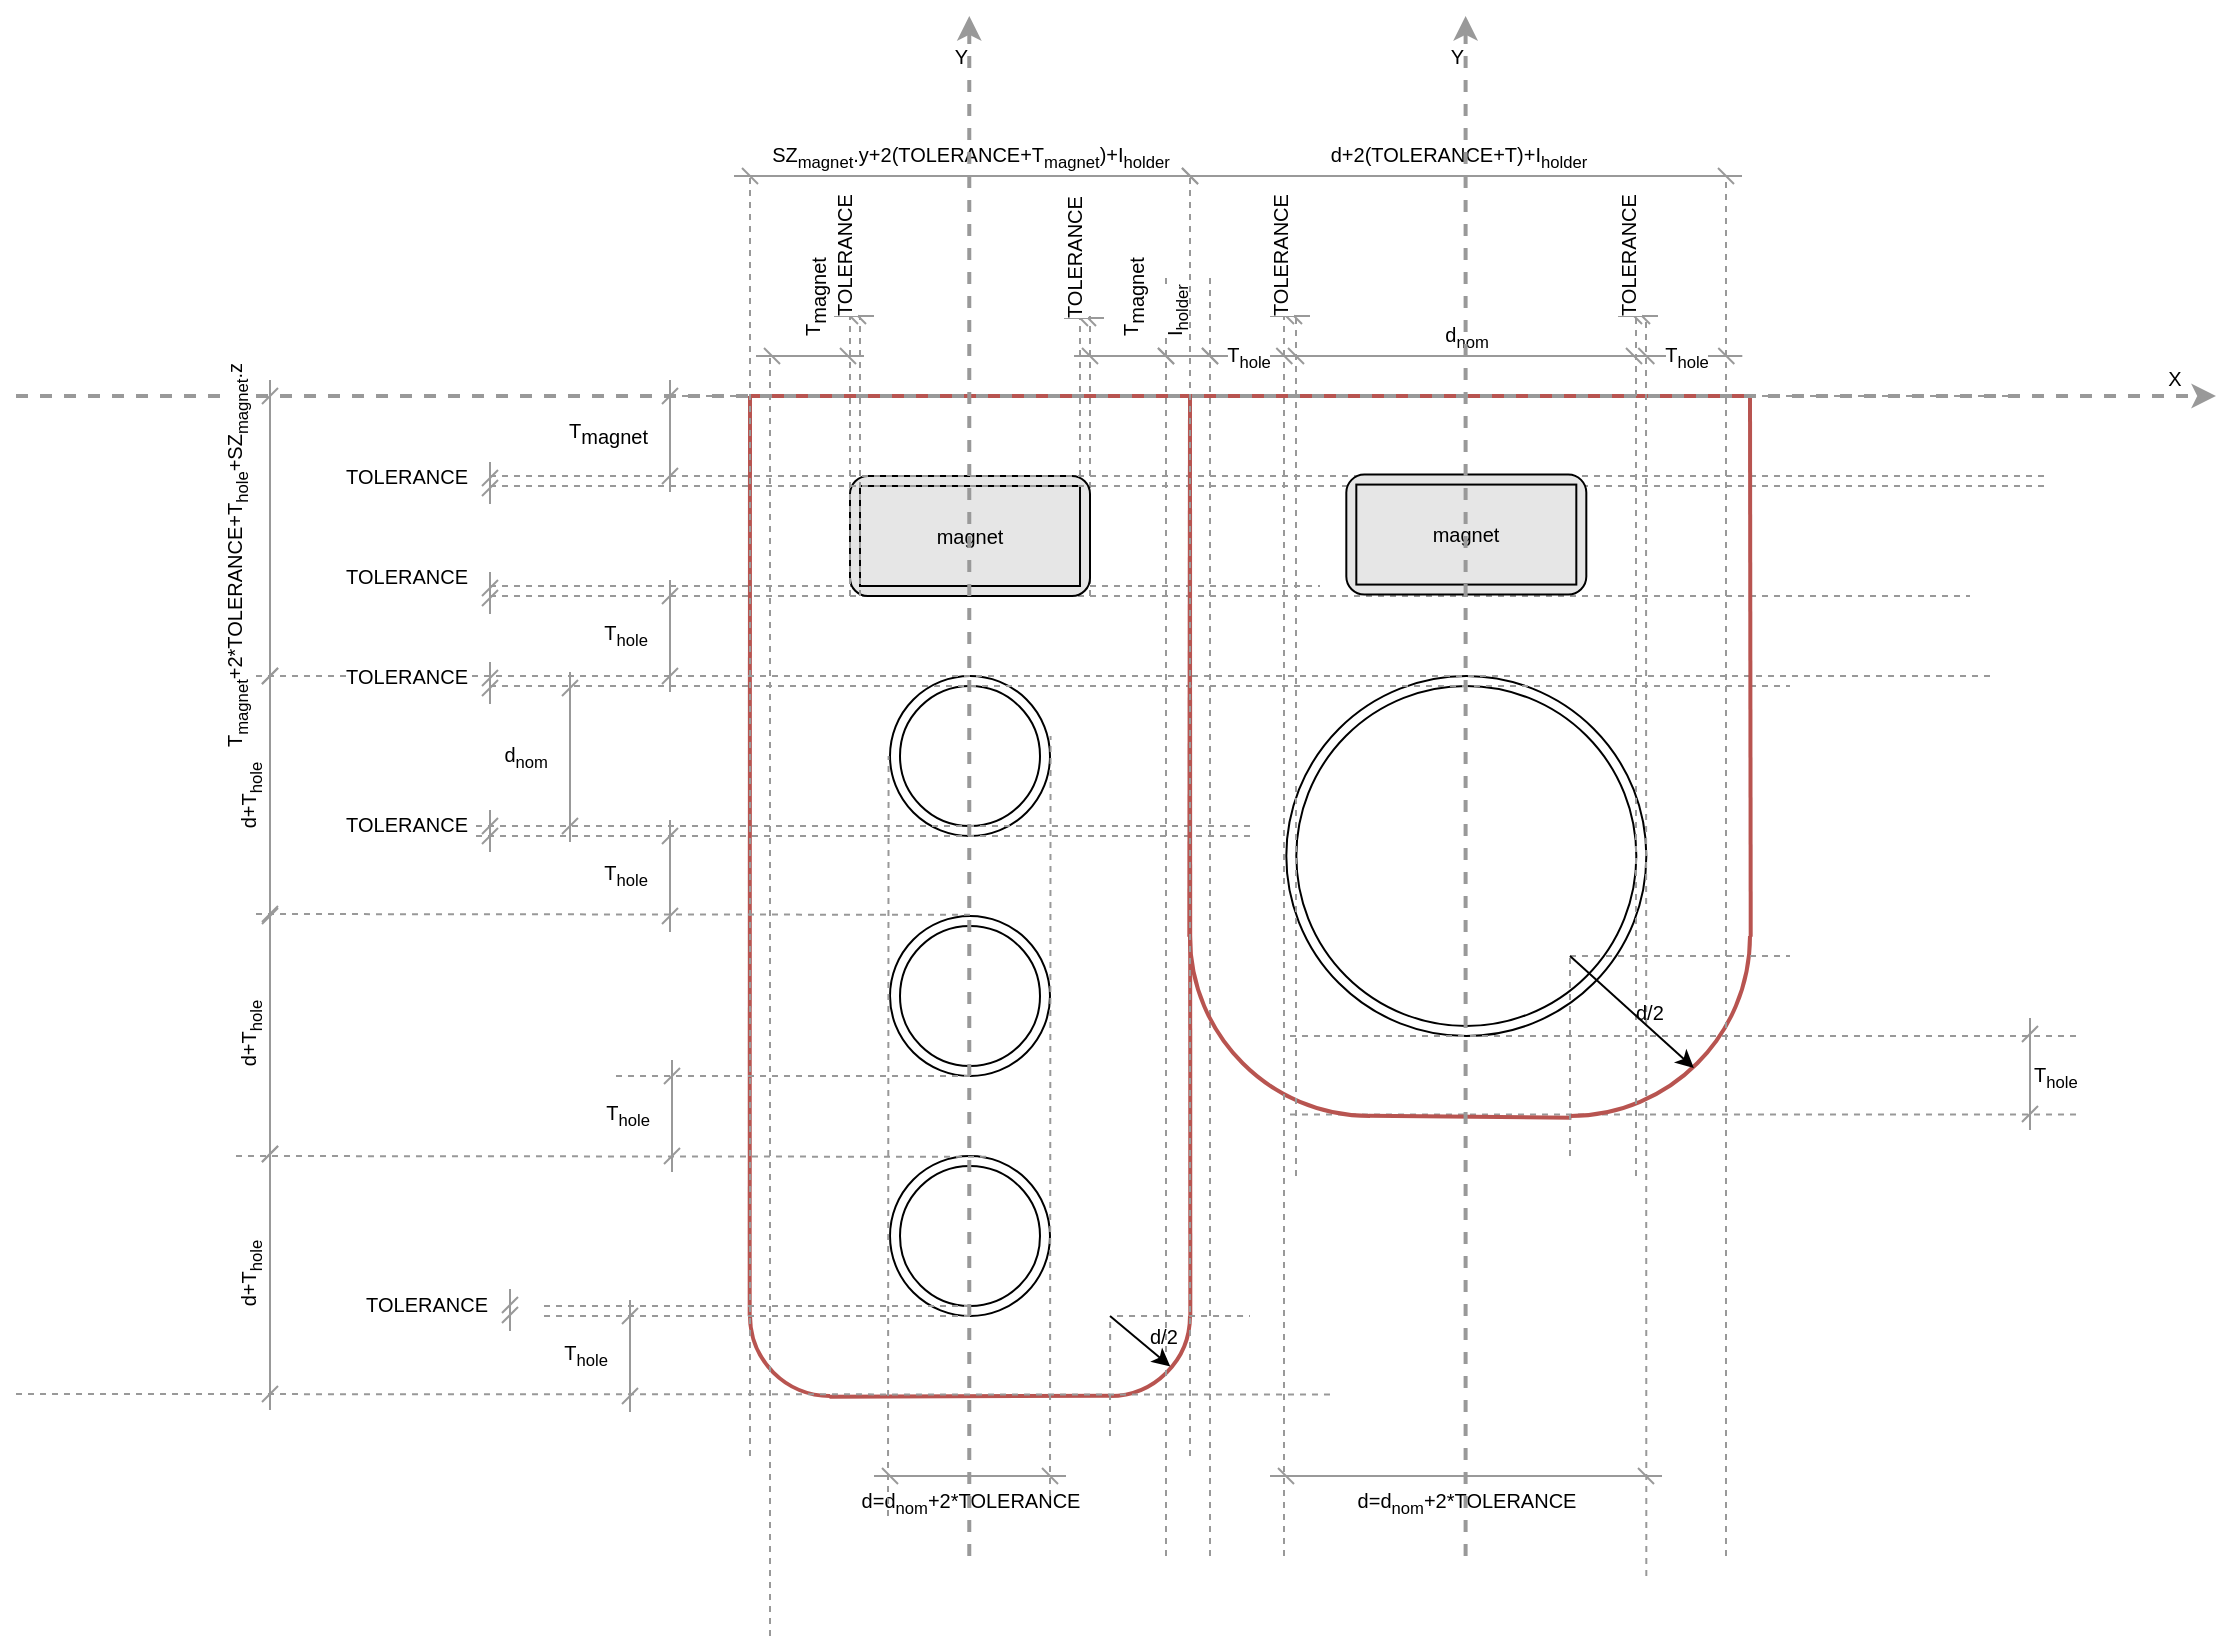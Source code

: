 <mxfile version="14.9.6" type="device"><diagram id="ABVCLcoJAwzcJn4nlz4k" name="Page-1"><mxGraphModel dx="842" dy="478" grid="1" gridSize="10" guides="1" tooltips="1" connect="1" arrows="1" fold="1" page="1" pageScale="1" pageWidth="1169" pageHeight="827" math="0" shadow="0"><root><object label="" TOLERANCE="Tol" id="0"><mxCell/></object><mxCell id="1" parent="0"/><mxCell id="l6rGvh462TifuoCDaLIn-80" value="" style="endArrow=none;dashed=1;html=1;strokeColor=#999999;fontSize=10;" parent="1" edge="1"><mxGeometry width="50" height="50" relative="1" as="geometry"><mxPoint x="657.0" y="559.29" as="sourcePoint"/><mxPoint x="1052" y="559.29" as="targetPoint"/></mxGeometry></mxCell><mxCell id="l6rGvh462TifuoCDaLIn-76" value="" style="endArrow=none;dashed=1;html=1;strokeColor=#999999;fontSize=10;" parent="1" edge="1"><mxGeometry width="50" height="50" relative="1" as="geometry"><mxPoint x="617" y="780" as="sourcePoint"/><mxPoint x="617" y="140" as="targetPoint"/></mxGeometry></mxCell><mxCell id="l6rGvh462TifuoCDaLIn-60" value="" style="ellipse;whiteSpace=wrap;html=1;aspect=fixed;fillColor=none;fontSize=10;" parent="1" vertex="1"><mxGeometry x="655.16" y="340" width="180" height="180" as="geometry"/></mxCell><mxCell id="l6rGvh462TifuoCDaLIn-61" value="" style="ellipse;whiteSpace=wrap;html=1;aspect=fixed;fillColor=none;fontSize=10;" parent="1" vertex="1"><mxGeometry x="660.16" y="345" width="170" height="170" as="geometry"/></mxCell><mxCell id="l6rGvh462TifuoCDaLIn-24" value="" style="endArrow=none;dashed=1;html=1;strokeColor=#999999;fontSize=10;" parent="1" edge="1"><mxGeometry width="50" height="50" relative="1" as="geometry"><mxPoint x="347" y="200" as="sourcePoint"/><mxPoint x="1017" y="200" as="targetPoint"/></mxGeometry></mxCell><mxCell id="l6rGvh462TifuoCDaLIn-33" value="" style="endArrow=none;dashed=1;html=1;strokeColor=#999999;fontSize=10;" parent="1" edge="1"><mxGeometry width="50" height="50" relative="1" as="geometry"><mxPoint x="557" y="300" as="sourcePoint"/><mxPoint x="557" y="160" as="targetPoint"/></mxGeometry></mxCell><mxCell id="l6rGvh462TifuoCDaLIn-34" value="" style="endArrow=none;dashed=1;html=1;strokeColor=#999999;fontSize=10;" parent="1" edge="1"><mxGeometry width="50" height="50" relative="1" as="geometry"><mxPoint x="552" y="300" as="sourcePoint"/><mxPoint x="552" y="160" as="targetPoint"/></mxGeometry></mxCell><mxCell id="l6rGvh462TifuoCDaLIn-17" value="" style="endArrow=none;dashed=1;html=1;strokeColor=#999999;fontSize=10;" parent="1" edge="1"><mxGeometry width="50" height="50" relative="1" as="geometry"><mxPoint x="257" y="295" as="sourcePoint"/><mxPoint x="672" y="295" as="targetPoint"/></mxGeometry></mxCell><mxCell id="l6rGvh462TifuoCDaLIn-18" value="" style="endArrow=none;dashed=1;html=1;strokeColor=#999999;fontSize=10;" parent="1" edge="1"><mxGeometry width="50" height="50" relative="1" as="geometry"><mxPoint x="257" y="300" as="sourcePoint"/><mxPoint x="997" y="300" as="targetPoint"/></mxGeometry></mxCell><mxCell id="l6rGvh462TifuoCDaLIn-2" value="" style="ellipse;whiteSpace=wrap;html=1;aspect=fixed;fillColor=none;fontSize=10;" parent="1" vertex="1"><mxGeometry x="457" y="340" width="80" height="80" as="geometry"/></mxCell><mxCell id="l6rGvh462TifuoCDaLIn-1" value="" style="ellipse;whiteSpace=wrap;html=1;aspect=fixed;fillColor=none;fontSize=10;" parent="1" vertex="1"><mxGeometry x="462" y="345" width="70" height="70" as="geometry"/></mxCell><mxCell id="l6rGvh462TifuoCDaLIn-5" value="" style="ellipse;whiteSpace=wrap;html=1;aspect=fixed;fillColor=none;fontSize=10;" parent="1" vertex="1"><mxGeometry x="457" y="460" width="80" height="80" as="geometry"/></mxCell><mxCell id="l6rGvh462TifuoCDaLIn-6" value="" style="ellipse;whiteSpace=wrap;html=1;aspect=fixed;fillColor=none;fontSize=10;" parent="1" vertex="1"><mxGeometry x="462" y="465" width="70" height="70" as="geometry"/></mxCell><mxCell id="l6rGvh462TifuoCDaLIn-11" value="" style="endArrow=none;html=1;fillColor=#f8cecc;strokeColor=#b85450;exitX=-0.002;exitY=0.502;exitDx=0;exitDy=0;exitPerimeter=0;strokeWidth=2;fontSize=10;" parent="1" source="l6rGvh462TifuoCDaLIn-14" edge="1"><mxGeometry width="50" height="50" relative="1" as="geometry"><mxPoint x="417" y="540" as="sourcePoint"/><mxPoint x="387" y="200" as="targetPoint"/></mxGeometry></mxCell><mxCell id="l6rGvh462TifuoCDaLIn-12" value="" style="endArrow=none;html=1;fillColor=#f8cecc;strokeColor=#B85450;strokeWidth=2;fontSize=10;" parent="1" edge="1"><mxGeometry width="50" height="50" relative="1" as="geometry"><mxPoint x="607" y="200" as="sourcePoint"/><mxPoint x="387" y="200" as="targetPoint"/></mxGeometry></mxCell><mxCell id="l6rGvh462TifuoCDaLIn-13" value="" style="endArrow=none;html=1;fillColor=#f8cecc;strokeColor=#b85450;exitX=1.002;exitY=0.502;exitDx=0;exitDy=0;exitPerimeter=0;strokeWidth=2;fontSize=10;" parent="1" source="l6rGvh462TifuoCDaLIn-9" edge="1"><mxGeometry width="50" height="50" relative="1" as="geometry"><mxPoint x="577" y="540" as="sourcePoint"/><mxPoint x="607" y="200" as="targetPoint"/></mxGeometry></mxCell><mxCell id="l6rGvh462TifuoCDaLIn-14" value="" style="verticalLabelPosition=bottom;verticalAlign=top;html=1;shape=mxgraph.basic.arc;startAngle=0.5;endAngle=0.75;fillColor=none;strokeWidth=2;strokeColor=#B85450;fontSize=10;" parent="1" vertex="1"><mxGeometry x="387" y="620" width="80" height="80" as="geometry"/></mxCell><mxCell id="l6rGvh462TifuoCDaLIn-15" value="" style="endArrow=none;html=1;fillColor=#f8cecc;strokeColor=#b85450;strokeWidth=2;entryX=0.497;entryY=1.005;entryDx=0;entryDy=0;entryPerimeter=0;exitX=0.501;exitY=0.998;exitDx=0;exitDy=0;exitPerimeter=0;fontSize=10;" parent="1" source="l6rGvh462TifuoCDaLIn-9" target="l6rGvh462TifuoCDaLIn-14" edge="1"><mxGeometry width="50" height="50" relative="1" as="geometry"><mxPoint x="537" y="700" as="sourcePoint"/><mxPoint x="457" y="700" as="targetPoint"/></mxGeometry></mxCell><mxCell id="l6rGvh462TifuoCDaLIn-21" value="TOLERANCE" style="endArrow=dash;html=1;startArrow=dash;startFill=0;endFill=0;strokeColor=#999999;align=right;labelPosition=right;verticalLabelPosition=middle;verticalAlign=middle;fontSize=10;" parent="1" edge="1"><mxGeometry x="0.809" y="10" width="50" height="50" relative="1" as="geometry"><mxPoint x="257" y="309" as="sourcePoint"/><mxPoint x="257" y="288" as="targetPoint"/><mxPoint as="offset"/></mxGeometry></mxCell><mxCell id="l6rGvh462TifuoCDaLIn-23" value="&lt;span style=&quot;color: rgb(0 , 0 , 0) ; font-family: &amp;#34;helvetica&amp;#34; ; font-size: 10px ; font-style: normal ; font-weight: 400 ; letter-spacing: normal ; text-align: center ; text-indent: 0px ; text-transform: none ; word-spacing: 0px ; background-color: rgb(255 , 255 , 255) ; display: inline ; float: none&quot;&gt;T&lt;/span&gt;&lt;sub style=&quot;color: rgb(0 , 0 , 0) ; font-family: &amp;#34;helvetica&amp;#34; ; font-style: normal ; font-weight: 400 ; letter-spacing: normal ; text-align: center ; text-indent: 0px ; text-transform: none ; word-spacing: 0px&quot;&gt;hole&lt;/sub&gt;" style="endArrow=dash;html=1;startArrow=dash;startFill=0;endFill=0;strokeColor=#999999;align=right;labelPosition=center;verticalLabelPosition=middle;verticalAlign=middle;fontSize=10;" parent="1" edge="1"><mxGeometry x="0.036" y="10" width="50" height="50" relative="1" as="geometry"><mxPoint x="347" y="348" as="sourcePoint"/><mxPoint x="347" y="292" as="targetPoint"/><mxPoint as="offset"/></mxGeometry></mxCell><mxCell id="l6rGvh462TifuoCDaLIn-26" value="" style="endArrow=none;dashed=1;html=1;strokeColor=#999999;fontSize=10;" parent="1" edge="1"><mxGeometry width="50" height="50" relative="1" as="geometry"><mxPoint x="140" y="340" as="sourcePoint"/><mxPoint x="1007" y="340" as="targetPoint"/></mxGeometry></mxCell><mxCell id="l6rGvh462TifuoCDaLIn-28" value="" style="group;fontSize=10;" parent="1" vertex="1" connectable="0"><mxGeometry x="437" y="240" width="120" height="60" as="geometry"/></mxCell><mxCell id="l6rGvh462TifuoCDaLIn-27" value="" style="rounded=1;whiteSpace=wrap;html=1;fillColor=#E6E6E6;fontSize=10;" parent="l6rGvh462TifuoCDaLIn-28" vertex="1"><mxGeometry width="120" height="60" as="geometry"/></mxCell><mxCell id="l6rGvh462TifuoCDaLIn-16" value="magnet" style="rounded=0;whiteSpace=wrap;html=1;fillColor=none;fontSize=10;" parent="l6rGvh462TifuoCDaLIn-28" vertex="1"><mxGeometry x="5" y="5" width="110" height="50" as="geometry"/></mxCell><mxCell id="l6rGvh462TifuoCDaLIn-29" value="" style="endArrow=none;dashed=1;html=1;strokeColor=#999999;fontSize=10;" parent="1" edge="1"><mxGeometry width="50" height="50" relative="1" as="geometry"><mxPoint x="257" y="345" as="sourcePoint"/><mxPoint x="907" y="345" as="targetPoint"/></mxGeometry></mxCell><mxCell id="l6rGvh462TifuoCDaLIn-30" value="" style="endArrow=none;dashed=1;html=1;strokeColor=#999999;fontSize=10;" parent="1" edge="1"><mxGeometry width="50" height="50" relative="1" as="geometry"><mxPoint x="250" y="415" as="sourcePoint"/><mxPoint x="637" y="415" as="targetPoint"/></mxGeometry></mxCell><mxCell id="l6rGvh462TifuoCDaLIn-31" value="d&lt;sub&gt;nom&lt;/sub&gt;" style="endArrow=dash;html=1;startArrow=dash;startFill=0;endFill=0;strokeColor=#999999;align=right;labelPosition=center;verticalLabelPosition=middle;verticalAlign=middle;fontSize=10;" parent="1" edge="1"><mxGeometry x="0.012" y="10" width="50" height="50" relative="1" as="geometry"><mxPoint x="297" y="423" as="sourcePoint"/><mxPoint x="297.0" y="338" as="targetPoint"/><mxPoint as="offset"/></mxGeometry></mxCell><mxCell id="l6rGvh462TifuoCDaLIn-32" value="TOLERANCE" style="endArrow=dash;html=1;startArrow=dash;startFill=0;endFill=0;strokeColor=#999999;align=right;labelPosition=right;verticalLabelPosition=middle;verticalAlign=middle;fontSize=10;" parent="1" edge="1"><mxGeometry x="0.333" y="10" width="50" height="50" relative="1" as="geometry"><mxPoint x="257" y="354" as="sourcePoint"/><mxPoint x="257" y="333.0" as="targetPoint"/><mxPoint as="offset"/></mxGeometry></mxCell><mxCell id="l6rGvh462TifuoCDaLIn-35" value="" style="endArrow=none;dashed=1;html=1;strokeColor=#999999;fontSize=10;" parent="1" edge="1"><mxGeometry width="50" height="50" relative="1" as="geometry"><mxPoint x="442" y="300" as="sourcePoint"/><mxPoint x="442" y="160" as="targetPoint"/></mxGeometry></mxCell><mxCell id="l6rGvh462TifuoCDaLIn-36" value="" style="endArrow=none;dashed=1;html=1;strokeColor=#999999;fontSize=10;" parent="1" edge="1"><mxGeometry width="50" height="50" relative="1" as="geometry"><mxPoint x="437" y="300" as="sourcePoint"/><mxPoint x="437" y="160" as="targetPoint"/></mxGeometry></mxCell><mxCell id="l6rGvh462TifuoCDaLIn-37" value="" style="endArrow=none;dashed=1;html=1;strokeColor=#999999;fontSize=10;" parent="1" edge="1"><mxGeometry width="50" height="50" relative="1" as="geometry"><mxPoint x="257" y="240" as="sourcePoint"/><mxPoint x="1037" y="240" as="targetPoint"/></mxGeometry></mxCell><mxCell id="l6rGvh462TifuoCDaLIn-38" value="TOLERANCE" style="endArrow=dash;html=1;startArrow=dash;startFill=0;endFill=0;strokeColor=#999999;align=right;labelPosition=right;verticalLabelPosition=middle;verticalAlign=middle;fontSize=10;" parent="1" edge="1"><mxGeometry x="0.333" y="10" width="50" height="50" relative="1" as="geometry"><mxPoint x="257" y="254" as="sourcePoint"/><mxPoint x="257" y="233" as="targetPoint"/><mxPoint as="offset"/></mxGeometry></mxCell><mxCell id="l6rGvh462TifuoCDaLIn-39" value="" style="endArrow=none;dashed=1;html=1;strokeColor=#999999;fontSize=10;" parent="1" edge="1"><mxGeometry width="50" height="50" relative="1" as="geometry"><mxPoint x="257" y="245" as="sourcePoint"/><mxPoint x="1037" y="245" as="targetPoint"/></mxGeometry></mxCell><mxCell id="l6rGvh462TifuoCDaLIn-40" value="T&lt;sub style=&quot;font-size: 10px;&quot;&gt;magnet&lt;/sub&gt;" style="endArrow=dash;html=1;startArrow=dash;startFill=0;endFill=0;strokeColor=#999999;align=right;labelPosition=right;verticalLabelPosition=middle;verticalAlign=middle;fontSize=10;" parent="1" edge="1"><mxGeometry x="0.056" y="10" width="50" height="50" relative="1" as="geometry"><mxPoint x="347" y="248" as="sourcePoint"/><mxPoint x="347" y="192" as="targetPoint"/><mxPoint as="offset"/></mxGeometry></mxCell><mxCell id="l6rGvh462TifuoCDaLIn-41" value="T&lt;sub style=&quot;font-size: 10px;&quot;&gt;magnet&lt;/sub&gt;" style="endArrow=dash;html=1;startArrow=dash;startFill=0;endFill=0;strokeColor=#999999;align=left;labelPosition=right;verticalLabelPosition=middle;verticalAlign=middle;horizontal=0;fontSize=10;" parent="1" edge="1"><mxGeometry x="-0.029" y="-10" width="50" height="50" relative="1" as="geometry"><mxPoint x="603" y="180" as="sourcePoint"/><mxPoint x="549" y="180" as="targetPoint"/><mxPoint as="offset"/></mxGeometry></mxCell><mxCell id="l6rGvh462TifuoCDaLIn-42" value="TOLERANCE" style="endArrow=dash;html=1;startArrow=dash;startFill=0;endFill=0;strokeColor=#999999;align=left;labelPosition=right;verticalLabelPosition=middle;verticalAlign=middle;horizontal=0;fontSize=10;" parent="1" edge="1"><mxGeometry x="0.7" width="50" height="50" relative="1" as="geometry"><mxPoint x="564" y="161" as="sourcePoint"/><mxPoint x="544" y="161" as="targetPoint"/><mxPoint as="offset"/></mxGeometry></mxCell><mxCell id="l6rGvh462TifuoCDaLIn-43" value="" style="ellipse;whiteSpace=wrap;html=1;aspect=fixed;fillColor=none;fontSize=10;" parent="1" vertex="1"><mxGeometry x="457" y="580" width="80" height="80" as="geometry"/></mxCell><mxCell id="l6rGvh462TifuoCDaLIn-44" value="" style="ellipse;whiteSpace=wrap;html=1;aspect=fixed;fillColor=none;fontSize=10;" parent="1" vertex="1"><mxGeometry x="462" y="585" width="70" height="70" as="geometry"/></mxCell><mxCell id="l6rGvh462TifuoCDaLIn-9" value="" style="verticalLabelPosition=bottom;verticalAlign=top;html=1;shape=mxgraph.basic.arc;startAngle=0.25;endAngle=0.5;strokeWidth=2;strokeColor=#B85450;fillColor=#FF746F;fontSize=10;" parent="1" vertex="1"><mxGeometry x="527" y="620" width="80" height="80" as="geometry"/></mxCell><mxCell id="l6rGvh462TifuoCDaLIn-48" value="" style="endArrow=none;dashed=1;html=1;strokeColor=#999999;fontSize=10;" parent="1" edge="1"><mxGeometry width="50" height="50" relative="1" as="geometry"><mxPoint x="284" y="660" as="sourcePoint"/><mxPoint x="497" y="660" as="targetPoint"/></mxGeometry></mxCell><mxCell id="l6rGvh462TifuoCDaLIn-49" value="" style="endArrow=none;dashed=1;html=1;strokeColor=#999999;fontSize=10;" parent="1" edge="1"><mxGeometry width="50" height="50" relative="1" as="geometry"><mxPoint x="284" y="655" as="sourcePoint"/><mxPoint x="497" y="655" as="targetPoint"/></mxGeometry></mxCell><mxCell id="l6rGvh462TifuoCDaLIn-52" value="" style="endArrow=none;dashed=1;html=1;strokeColor=#999999;fontSize=10;" parent="1" edge="1"><mxGeometry width="50" height="50" relative="1" as="geometry"><mxPoint x="140" y="459" as="sourcePoint"/><mxPoint x="497" y="459.41" as="targetPoint"/></mxGeometry></mxCell><mxCell id="l6rGvh462TifuoCDaLIn-53" value="&lt;meta charset=&quot;utf-8&quot;&gt;&lt;span style=&quot;color: rgb(0, 0, 0); font-size: 10px; font-style: normal; font-weight: 400; letter-spacing: normal; text-indent: 0px; text-transform: none; word-spacing: 0px; background-color: rgb(255, 255, 255); font-family: helvetica; text-align: center; display: inline; float: none;&quot;&gt;T&lt;/span&gt;&lt;sub style=&quot;color: rgb(0, 0, 0); font-style: normal; font-weight: 400; letter-spacing: normal; text-indent: 0px; text-transform: none; word-spacing: 0px; font-family: helvetica; text-align: center;&quot;&gt;hole&lt;/sub&gt;" style="endArrow=dash;html=1;startArrow=dash;startFill=0;endFill=0;strokeColor=#999999;align=right;labelPosition=center;verticalLabelPosition=middle;verticalAlign=middle;fontSize=10;" parent="1" edge="1"><mxGeometry x="0.036" y="10" width="50" height="50" relative="1" as="geometry"><mxPoint x="347" y="468" as="sourcePoint"/><mxPoint x="347" y="412" as="targetPoint"/><mxPoint as="offset"/></mxGeometry></mxCell><mxCell id="l6rGvh462TifuoCDaLIn-54" value="" style="endArrow=none;dashed=1;html=1;strokeColor=#999999;fontSize=10;" parent="1" edge="1"><mxGeometry width="50" height="50" relative="1" as="geometry"><mxPoint x="250" y="420" as="sourcePoint"/><mxPoint x="637" y="420" as="targetPoint"/><Array as="points"><mxPoint x="367" y="420"/></Array></mxGeometry></mxCell><mxCell id="l6rGvh462TifuoCDaLIn-55" value="&lt;meta charset=&quot;utf-8&quot;&gt;&lt;span style=&quot;color: rgb(0, 0, 0); font-family: helvetica; font-size: 10px; font-style: normal; font-weight: 400; letter-spacing: normal; text-align: center; text-indent: 0px; text-transform: none; word-spacing: 0px; background-color: rgb(255, 255, 255); display: inline; float: none;&quot;&gt;d+T&lt;/span&gt;&lt;sub style=&quot;color: rgb(0, 0, 0); font-family: helvetica; font-style: normal; font-weight: 400; letter-spacing: normal; text-align: center; text-indent: 0px; text-transform: none; word-spacing: 0px;&quot;&gt;hole&lt;/sub&gt;" style="endArrow=dash;html=1;startArrow=dash;startFill=0;endFill=0;strokeColor=#999999;align=center;labelPosition=center;verticalLabelPosition=middle;verticalAlign=middle;horizontal=0;fontSize=10;" parent="1" edge="1"><mxGeometry y="10" width="50" height="50" relative="1" as="geometry"><mxPoint x="147" y="587" as="sourcePoint"/><mxPoint x="147" y="451" as="targetPoint"/><mxPoint as="offset"/></mxGeometry></mxCell><mxCell id="l6rGvh462TifuoCDaLIn-56" value="TOLERANCE" style="endArrow=dash;html=1;startArrow=dash;startFill=0;endFill=0;strokeColor=#999999;align=right;labelPosition=right;verticalLabelPosition=middle;verticalAlign=middle;fontSize=10;" parent="1" edge="1"><mxGeometry x="0.333" y="10" width="50" height="50" relative="1" as="geometry"><mxPoint x="257" y="428" as="sourcePoint"/><mxPoint x="257" y="407" as="targetPoint"/><mxPoint as="offset"/></mxGeometry></mxCell><mxCell id="l6rGvh462TifuoCDaLIn-57" value="" style="endArrow=none;dashed=1;html=1;strokeColor=#999999;fontSize=10;" parent="1" edge="1"><mxGeometry width="50" height="50" relative="1" as="geometry"><mxPoint x="20" y="699" as="sourcePoint"/><mxPoint x="679" y="699.29" as="targetPoint"/></mxGeometry></mxCell><mxCell id="l6rGvh462TifuoCDaLIn-58" value="&lt;meta charset=&quot;utf-8&quot;&gt;&lt;span style=&quot;color: rgb(0, 0, 0); font-size: 10px; font-style: normal; font-weight: 400; letter-spacing: normal; text-indent: 0px; text-transform: none; word-spacing: 0px; background-color: rgb(255, 255, 255); font-family: helvetica; text-align: center; display: inline; float: none;&quot;&gt;T&lt;/span&gt;&lt;sub style=&quot;color: rgb(0, 0, 0); font-style: normal; font-weight: 400; letter-spacing: normal; text-indent: 0px; text-transform: none; word-spacing: 0px; font-family: helvetica; text-align: center;&quot;&gt;hole&lt;/sub&gt;" style="endArrow=dash;html=1;startArrow=dash;startFill=0;endFill=0;strokeColor=#999999;align=right;labelPosition=center;verticalLabelPosition=middle;verticalAlign=middle;fontSize=10;" parent="1" edge="1"><mxGeometry x="0.036" y="10" width="50" height="50" relative="1" as="geometry"><mxPoint x="327" y="708" as="sourcePoint"/><mxPoint x="327" y="652" as="targetPoint"/><mxPoint as="offset"/></mxGeometry></mxCell><mxCell id="l6rGvh462TifuoCDaLIn-59" value="TOLERANCE" style="endArrow=dash;html=1;startArrow=dash;startFill=0;endFill=0;strokeColor=#999999;align=right;labelPosition=right;verticalLabelPosition=middle;verticalAlign=middle;fontSize=10;" parent="1" edge="1"><mxGeometry x="0.333" y="10" width="50" height="50" relative="1" as="geometry"><mxPoint x="267" y="667.5" as="sourcePoint"/><mxPoint x="267" y="646.5" as="targetPoint"/><mxPoint as="offset"/></mxGeometry></mxCell><mxCell id="l6rGvh462TifuoCDaLIn-64" value="" style="endArrow=none;html=1;fillColor=#f8cecc;strokeColor=#b85450;exitX=-0.002;exitY=0.502;exitDx=0;exitDy=0;exitPerimeter=0;strokeWidth=2;fontSize=10;" parent="1" source="l6rGvh462TifuoCDaLIn-67" edge="1"><mxGeometry width="50" height="50" relative="1" as="geometry"><mxPoint x="655.36" y="543.29" as="sourcePoint"/><mxPoint x="607" y="200" as="targetPoint"/></mxGeometry></mxCell><mxCell id="l6rGvh462TifuoCDaLIn-65" value="" style="endArrow=none;html=1;fillColor=#f8cecc;strokeColor=#B85450;strokeWidth=2;fontSize=10;" parent="1" edge="1"><mxGeometry width="50" height="50" relative="1" as="geometry"><mxPoint x="887" y="200" as="sourcePoint"/><mxPoint x="607" y="200" as="targetPoint"/></mxGeometry></mxCell><mxCell id="l6rGvh462TifuoCDaLIn-66" value="" style="endArrow=none;html=1;fillColor=#f8cecc;strokeColor=#b85450;exitX=1.002;exitY=0.502;exitDx=0;exitDy=0;exitPerimeter=0;strokeWidth=2;fontSize=10;" parent="1" source="l6rGvh462TifuoCDaLIn-74" edge="1"><mxGeometry width="50" height="50" relative="1" as="geometry"><mxPoint x="835" y="539.29" as="sourcePoint"/><mxPoint x="887" y="200" as="targetPoint"/></mxGeometry></mxCell><mxCell id="l6rGvh462TifuoCDaLIn-67" value="" style="verticalLabelPosition=bottom;verticalAlign=top;html=1;shape=mxgraph.basic.arc;startAngle=0.5;endAngle=0.75;fillColor=none;strokeWidth=2;strokeColor=#B85450;fontSize=10;" parent="1" vertex="1"><mxGeometry x="607.0" y="380.0" width="180" height="180" as="geometry"/></mxCell><mxCell id="l6rGvh462TifuoCDaLIn-68" value="" style="endArrow=none;html=1;fillColor=#f8cecc;strokeColor=#b85450;strokeWidth=2;fontSize=10;entryX=0.496;entryY=0.999;entryDx=0;entryDy=0;entryPerimeter=0;exitX=0.504;exitY=1.005;exitDx=0;exitDy=0;exitPerimeter=0;" parent="1" source="l6rGvh462TifuoCDaLIn-74" target="l6rGvh462TifuoCDaLIn-67" edge="1"><mxGeometry width="50" height="50" relative="1" as="geometry"><mxPoint x="785.16" y="560.0" as="sourcePoint"/><mxPoint x="705.16" y="560.0" as="targetPoint"/></mxGeometry></mxCell><mxCell id="l6rGvh462TifuoCDaLIn-69" value="" style="group;fontSize=10;" parent="1" vertex="1" connectable="0"><mxGeometry x="685.16" y="239.29" width="120" height="60" as="geometry"/></mxCell><mxCell id="l6rGvh462TifuoCDaLIn-70" value="" style="rounded=1;whiteSpace=wrap;html=1;fillColor=#E6E6E6;fontSize=10;" parent="l6rGvh462TifuoCDaLIn-69" vertex="1"><mxGeometry width="120" height="60" as="geometry"/></mxCell><mxCell id="l6rGvh462TifuoCDaLIn-71" value="magnet" style="rounded=0;whiteSpace=wrap;html=1;fillColor=none;fontSize=10;" parent="l6rGvh462TifuoCDaLIn-69" vertex="1"><mxGeometry x="5" y="5" width="110" height="50" as="geometry"/></mxCell><mxCell id="l6rGvh462TifuoCDaLIn-74" value="" style="verticalLabelPosition=bottom;verticalAlign=top;html=1;shape=mxgraph.basic.arc;startAngle=0.25;endAngle=0.5;strokeWidth=2;strokeColor=#B85450;fillColor=#FF746F;aspect=fixed;fontSize=10;" parent="1" vertex="1"><mxGeometry x="707.0" y="380" width="180" height="180" as="geometry"/></mxCell><mxCell id="l6rGvh462TifuoCDaLIn-75" value="" style="endArrow=none;dashed=1;html=1;strokeColor=#999999;fontSize=10;" parent="1" edge="1"><mxGeometry width="50" height="50" relative="1" as="geometry"><mxPoint x="654" y="780" as="sourcePoint"/><mxPoint x="654" y="160" as="targetPoint"/></mxGeometry></mxCell><mxCell id="l6rGvh462TifuoCDaLIn-79" value="" style="endArrow=none;dashed=1;html=1;strokeColor=#999999;fontSize=10;" parent="1" edge="1"><mxGeometry width="50" height="50" relative="1" as="geometry"><mxPoint x="657.0" y="520" as="sourcePoint"/><mxPoint x="1052" y="520" as="targetPoint"/></mxGeometry></mxCell><mxCell id="l6rGvh462TifuoCDaLIn-81" value="&lt;meta charset=&quot;utf-8&quot;&gt;&lt;span style=&quot;color: rgb(0, 0, 0); font-size: 10px; font-style: normal; font-weight: 400; letter-spacing: normal; text-indent: 0px; text-transform: none; word-spacing: 0px; background-color: rgb(255, 255, 255); font-family: helvetica; text-align: center; display: inline; float: none;&quot;&gt;T&lt;/span&gt;&lt;sub style=&quot;color: rgb(0, 0, 0); font-style: normal; font-weight: 400; letter-spacing: normal; text-indent: 0px; text-transform: none; word-spacing: 0px; font-family: helvetica; text-align: center;&quot;&gt;hole&lt;/sub&gt;" style="endArrow=dash;html=1;startArrow=dash;startFill=0;endFill=0;strokeColor=#999999;align=left;labelPosition=center;verticalLabelPosition=middle;verticalAlign=middle;labelBackgroundColor=none;fontSize=10;" parent="1" edge="1"><mxGeometry x="-0.036" width="50" height="50" relative="1" as="geometry"><mxPoint x="1027" y="567" as="sourcePoint"/><mxPoint x="1027" y="511" as="targetPoint"/><mxPoint as="offset"/></mxGeometry></mxCell><mxCell id="l6rGvh462TifuoCDaLIn-82" value="&lt;meta charset=&quot;utf-8&quot;&gt;&lt;span style=&quot;color: rgb(0, 0, 0); font-size: 10px; font-style: normal; font-weight: 400; letter-spacing: normal; text-indent: 0px; text-transform: none; word-spacing: 0px; background-color: rgb(255, 255, 255); font-family: helvetica; text-align: center; display: inline; float: none;&quot;&gt;T&lt;/span&gt;&lt;sub style=&quot;color: rgb(0, 0, 0); font-style: normal; font-weight: 400; letter-spacing: normal; text-indent: 0px; text-transform: none; word-spacing: 0px; font-family: helvetica; text-align: center;&quot;&gt;hole&lt;/sub&gt;" style="endArrow=dash;html=1;startArrow=dash;startFill=0;endFill=0;strokeColor=#999999;align=center;labelPosition=center;verticalLabelPosition=middle;verticalAlign=middle;fontSize=10;" parent="1" edge="1"><mxGeometry width="50" height="50" relative="1" as="geometry"><mxPoint x="609" y="180.0" as="sourcePoint"/><mxPoint x="662.16" y="180.0" as="targetPoint"/><mxPoint as="offset"/></mxGeometry></mxCell><mxCell id="l6rGvh462TifuoCDaLIn-83" value="" style="endArrow=none;dashed=1;html=1;strokeColor=#999999;fontSize=10;" parent="1" edge="1"><mxGeometry width="50" height="50" relative="1" as="geometry"><mxPoint x="835.16" y="790.0" as="sourcePoint"/><mxPoint x="835" y="160" as="targetPoint"/></mxGeometry></mxCell><mxCell id="l6rGvh462TifuoCDaLIn-84" value="" style="endArrow=none;dashed=1;html=1;strokeColor=#999999;fontSize=10;" parent="1" edge="1"><mxGeometry width="50" height="50" relative="1" as="geometry"><mxPoint x="875" y="780.0" as="sourcePoint"/><mxPoint x="875" y="90" as="targetPoint"/></mxGeometry></mxCell><mxCell id="l6rGvh462TifuoCDaLIn-86" value="d&lt;sub&gt;nom&lt;/sub&gt;" style="endArrow=dash;html=1;startArrow=dash;startFill=0;endFill=0;strokeColor=#999999;align=center;labelPosition=center;verticalLabelPosition=middle;verticalAlign=bottom;fontSize=10;" parent="1" edge="1"><mxGeometry width="50" height="50" relative="1" as="geometry"><mxPoint x="652" y="180" as="sourcePoint"/><mxPoint x="837" y="180" as="targetPoint"/><mxPoint as="offset"/></mxGeometry></mxCell><mxCell id="l6rGvh462TifuoCDaLIn-87" value="&lt;meta charset=&quot;utf-8&quot;&gt;&lt;span style=&quot;color: rgb(0, 0, 0); font-size: 10px; font-style: normal; font-weight: 400; letter-spacing: normal; text-indent: 0px; text-transform: none; word-spacing: 0px; background-color: rgb(255, 255, 255); font-family: helvetica; text-align: center; display: inline; float: none;&quot;&gt;T&lt;/span&gt;&lt;sub style=&quot;color: rgb(0, 0, 0); font-style: normal; font-weight: 400; letter-spacing: normal; text-indent: 0px; text-transform: none; word-spacing: 0px; font-family: helvetica; text-align: center;&quot;&gt;hole&lt;/sub&gt;" style="endArrow=dash;html=1;startArrow=dash;startFill=0;endFill=0;strokeColor=#999999;align=center;labelPosition=center;verticalLabelPosition=middle;verticalAlign=middle;fontSize=10;" parent="1" edge="1"><mxGeometry width="50" height="50" relative="1" as="geometry"><mxPoint x="827.16" y="180.0" as="sourcePoint"/><mxPoint x="883.16" y="180.0" as="targetPoint"/><mxPoint as="offset"/></mxGeometry></mxCell><mxCell id="l6rGvh462TifuoCDaLIn-88" value="" style="endArrow=none;dashed=1;html=1;strokeColor=#999999;fontSize=10;" parent="1" edge="1"><mxGeometry width="50" height="50" relative="1" as="geometry"><mxPoint x="595" y="780.0" as="sourcePoint"/><mxPoint x="595" y="140" as="targetPoint"/></mxGeometry></mxCell><mxCell id="l6rGvh462TifuoCDaLIn-89" value="I&lt;sub&gt;holder&lt;/sub&gt;" style="endArrow=dash;html=1;startArrow=dash;startFill=0;endFill=0;strokeColor=#999999;align=left;labelPosition=center;verticalLabelPosition=middle;verticalAlign=middle;fontSize=10;horizontal=0;" parent="1" edge="1"><mxGeometry x="-0.429" y="10" width="50" height="50" relative="1" as="geometry"><mxPoint x="587" y="180" as="sourcePoint"/><mxPoint x="625" y="180.0" as="targetPoint"/><mxPoint as="offset"/></mxGeometry></mxCell><mxCell id="l6rGvh462TifuoCDaLIn-90" value="" style="endArrow=none;dashed=1;html=1;strokeColor=#999999;fontSize=10;" parent="1" edge="1"><mxGeometry width="50" height="50" relative="1" as="geometry"><mxPoint x="660" y="590" as="sourcePoint"/><mxPoint x="660" y="160" as="targetPoint"/></mxGeometry></mxCell><mxCell id="l6rGvh462TifuoCDaLIn-91" value="" style="endArrow=none;dashed=1;html=1;strokeColor=#999999;fontSize=10;" parent="1" edge="1"><mxGeometry width="50" height="50" relative="1" as="geometry"><mxPoint x="830" y="590" as="sourcePoint"/><mxPoint x="830" y="160" as="targetPoint"/></mxGeometry></mxCell><mxCell id="l6rGvh462TifuoCDaLIn-92" value="TOLERANCE" style="endArrow=dash;html=1;startArrow=dash;startFill=0;endFill=0;strokeColor=#999999;align=left;labelPosition=right;verticalLabelPosition=middle;verticalAlign=middle;horizontal=0;fontSize=10;" parent="1" edge="1"><mxGeometry x="0.7" width="50" height="50" relative="1" as="geometry"><mxPoint x="667" y="160" as="sourcePoint"/><mxPoint x="647" y="160" as="targetPoint"/><mxPoint as="offset"/></mxGeometry></mxCell><mxCell id="l6rGvh462TifuoCDaLIn-93" value="TOLERANCE" style="endArrow=dash;html=1;startArrow=dash;startFill=0;endFill=0;strokeColor=#999999;align=left;labelPosition=right;verticalLabelPosition=middle;verticalAlign=middle;horizontal=0;fontSize=10;" parent="1" edge="1"><mxGeometry x="0.7" width="50" height="50" relative="1" as="geometry"><mxPoint x="841" y="160" as="sourcePoint"/><mxPoint x="821" y="160" as="targetPoint"/><mxPoint as="offset"/></mxGeometry></mxCell><mxCell id="l6rGvh462TifuoCDaLIn-94" value="" style="endArrow=none;dashed=1;html=1;strokeColor=#999999;fontSize=10;" parent="1" edge="1"><mxGeometry width="50" height="50" relative="1" as="geometry"><mxPoint x="397" y="820.0" as="sourcePoint"/><mxPoint x="397" y="180" as="targetPoint"/></mxGeometry></mxCell><mxCell id="l6rGvh462TifuoCDaLIn-95" value="TOLERANCE" style="endArrow=dash;html=1;startArrow=dash;startFill=0;endFill=0;strokeColor=#999999;align=left;labelPosition=right;verticalLabelPosition=middle;verticalAlign=middle;horizontal=0;fontSize=10;" parent="1" edge="1"><mxGeometry x="0.7" width="50" height="50" relative="1" as="geometry"><mxPoint x="449" y="160" as="sourcePoint"/><mxPoint x="429" y="160" as="targetPoint"/><mxPoint as="offset"/></mxGeometry></mxCell><mxCell id="l6rGvh462TifuoCDaLIn-96" value="T&lt;sub style=&quot;font-size: 10px;&quot;&gt;magnet&lt;/sub&gt;" style="endArrow=dash;html=1;startArrow=dash;startFill=0;endFill=0;strokeColor=#999999;align=left;labelPosition=right;verticalLabelPosition=middle;verticalAlign=middle;horizontal=0;fontSize=10;" parent="1" edge="1"><mxGeometry x="-0.029" y="-10" width="50" height="50" relative="1" as="geometry"><mxPoint x="444" y="180" as="sourcePoint"/><mxPoint x="390" y="180" as="targetPoint"/><mxPoint as="offset"/></mxGeometry></mxCell><mxCell id="l6rGvh462TifuoCDaLIn-97" value="" style="endArrow=none;dashed=1;html=1;strokeColor=#999999;fontSize=10;" parent="1" edge="1"><mxGeometry width="50" height="50" relative="1" as="geometry"><mxPoint x="387" y="730.0" as="sourcePoint"/><mxPoint x="387" y="90" as="targetPoint"/></mxGeometry></mxCell><mxCell id="l6rGvh462TifuoCDaLIn-98" value="" style="endArrow=none;dashed=1;html=1;strokeColor=#999999;fontSize=10;" parent="1" edge="1"><mxGeometry width="50" height="50" relative="1" as="geometry"><mxPoint x="607" y="730.0" as="sourcePoint"/><mxPoint x="607" y="90" as="targetPoint"/></mxGeometry></mxCell><mxCell id="l6rGvh462TifuoCDaLIn-99" value="SZ&lt;sub&gt;magnet&lt;/sub&gt;.y+2(TOLERANCE+T&lt;sub&gt;magnet&lt;/sub&gt;)+I&lt;sub&gt;holder&lt;/sub&gt;" style="endArrow=dash;html=1;startArrow=dash;startFill=0;endFill=0;strokeColor=#999999;align=center;labelPosition=center;verticalLabelPosition=middle;verticalAlign=bottom;fontSize=10;" parent="1" edge="1"><mxGeometry width="50" height="50" relative="1" as="geometry"><mxPoint x="379" y="90" as="sourcePoint"/><mxPoint x="615" y="90" as="targetPoint"/><mxPoint as="offset"/></mxGeometry></mxCell><mxCell id="l6rGvh462TifuoCDaLIn-100" value="d+2(TOLERANCE+T)+I&lt;sub&gt;holder&lt;/sub&gt;" style="endArrow=dash;html=1;startArrow=dash;startFill=0;endFill=0;strokeColor=#999999;align=center;labelPosition=center;verticalLabelPosition=middle;verticalAlign=bottom;fontSize=10;" parent="1" edge="1"><mxGeometry width="50" height="50" relative="1" as="geometry"><mxPoint x="599" y="90" as="sourcePoint"/><mxPoint x="883" y="90" as="targetPoint"/><mxPoint as="offset"/></mxGeometry></mxCell><mxCell id="l6rGvh462TifuoCDaLIn-101" value="" style="endArrow=none;dashed=1;html=1;strokeColor=#999999;fontSize=10;" parent="1" edge="1"><mxGeometry width="50" height="50" relative="1" as="geometry"><mxPoint x="797" y="480" as="sourcePoint"/><mxPoint x="907" y="480" as="targetPoint"/></mxGeometry></mxCell><mxCell id="l6rGvh462TifuoCDaLIn-102" value="" style="endArrow=none;dashed=1;html=1;strokeColor=#999999;fontSize=10;" parent="1" edge="1"><mxGeometry width="50" height="50" relative="1" as="geometry"><mxPoint x="797" y="580" as="sourcePoint"/><mxPoint x="797" y="480" as="targetPoint"/></mxGeometry></mxCell><mxCell id="l6rGvh462TifuoCDaLIn-103" value="d/2" style="endArrow=classic;startArrow=none;html=1;labelBackgroundColor=none;fontSize=10;fontColor=#000000;strokeWidth=1;align=left;verticalAlign=middle;entryX=0.844;entryY=0.867;entryDx=0;entryDy=0;entryPerimeter=0;startFill=0;" parent="1" target="l6rGvh462TifuoCDaLIn-74" edge="1"><mxGeometry width="50" height="50" relative="1" as="geometry"><mxPoint x="797" y="480" as="sourcePoint"/><mxPoint x="507" y="460" as="targetPoint"/></mxGeometry></mxCell><mxCell id="l6rGvh462TifuoCDaLIn-104" value="d/2" style="endArrow=classic;startArrow=none;html=1;labelBackgroundColor=none;fontSize=10;fontColor=#000000;strokeWidth=1;align=left;verticalAlign=middle;entryX=0.877;entryY=0.815;entryDx=0;entryDy=0;entryPerimeter=0;startFill=0;" parent="1" target="l6rGvh462TifuoCDaLIn-9" edge="1"><mxGeometry x="0.028" y="4" width="50" height="50" relative="1" as="geometry"><mxPoint x="567" y="660" as="sourcePoint"/><mxPoint x="632.44" y="716.06" as="targetPoint"/><mxPoint as="offset"/></mxGeometry></mxCell><mxCell id="l6rGvh462TifuoCDaLIn-105" value="" style="endArrow=none;dashed=1;html=1;strokeColor=#999999;fontSize=10;" parent="1" edge="1"><mxGeometry width="50" height="50" relative="1" as="geometry"><mxPoint x="570.52" y="660" as="sourcePoint"/><mxPoint x="637" y="660" as="targetPoint"/></mxGeometry></mxCell><mxCell id="l6rGvh462TifuoCDaLIn-106" value="" style="endArrow=none;dashed=1;html=1;strokeColor=#999999;fontSize=10;" parent="1" edge="1"><mxGeometry width="50" height="50" relative="1" as="geometry"><mxPoint x="567" y="720" as="sourcePoint"/><mxPoint x="567.08" y="660" as="targetPoint"/></mxGeometry></mxCell><mxCell id="l6rGvh462TifuoCDaLIn-107" value="d=d&lt;sub&gt;nom&lt;/sub&gt;+2*TOLERANCE" style="endArrow=dash;html=1;startArrow=dash;startFill=0;endFill=0;strokeColor=#999999;align=center;labelPosition=center;verticalLabelPosition=middle;verticalAlign=top;fontSize=10;" parent="1" edge="1"><mxGeometry width="50" height="50" relative="1" as="geometry"><mxPoint x="647" y="740" as="sourcePoint"/><mxPoint x="843" y="740" as="targetPoint"/><mxPoint as="offset"/></mxGeometry></mxCell><mxCell id="l6rGvh462TifuoCDaLIn-108" value="d=d&lt;sub&gt;nom&lt;/sub&gt;+2*TOLERANCE" style="endArrow=dash;html=1;startArrow=dash;startFill=0;endFill=0;strokeColor=#999999;align=center;labelPosition=center;verticalLabelPosition=middle;verticalAlign=top;fontSize=10;" parent="1" edge="1"><mxGeometry width="50" height="50" relative="1" as="geometry"><mxPoint x="449" y="740" as="sourcePoint"/><mxPoint x="545" y="740" as="targetPoint"/><mxPoint as="offset"/></mxGeometry></mxCell><mxCell id="l6rGvh462TifuoCDaLIn-109" value="" style="endArrow=none;dashed=1;html=1;strokeColor=#999999;fontSize=10;" parent="1" edge="1"><mxGeometry width="50" height="50" relative="1" as="geometry"><mxPoint x="456" y="760" as="sourcePoint"/><mxPoint x="456.29" y="380" as="targetPoint"/></mxGeometry></mxCell><mxCell id="l6rGvh462TifuoCDaLIn-110" value="" style="endArrow=none;dashed=1;html=1;strokeColor=#999999;fontSize=10;" parent="1" edge="1"><mxGeometry width="50" height="50" relative="1" as="geometry"><mxPoint x="537" y="750.0" as="sourcePoint"/><mxPoint x="537.29" y="370" as="targetPoint"/></mxGeometry></mxCell><mxCell id="l6rGvh462TifuoCDaLIn-111" value="Y" style="endArrow=classic;html=1;labelBackgroundColor=none;fontSize=10;fontColor=#000000;strokeWidth=2;align=right;verticalAlign=middle;dashed=1;strokeColor=#999999;" parent="1" edge="1"><mxGeometry x="0.948" width="50" height="50" relative="1" as="geometry"><mxPoint x="496.64" y="780" as="sourcePoint"/><mxPoint x="496.64" y="10" as="targetPoint"/><mxPoint as="offset"/></mxGeometry></mxCell><mxCell id="l6rGvh462TifuoCDaLIn-112" value="X" style="endArrow=classic;html=1;labelBackgroundColor=none;fontSize=10;fontColor=#000000;strokeWidth=2;align=center;verticalAlign=bottom;dashed=1;strokeColor=#999999;" parent="1" edge="1"><mxGeometry x="0.962" width="50" height="50" relative="1" as="geometry"><mxPoint x="20" y="200" as="sourcePoint"/><mxPoint x="1120" y="200" as="targetPoint"/><mxPoint as="offset"/></mxGeometry></mxCell><mxCell id="l6rGvh462TifuoCDaLIn-113" value="Y" style="endArrow=classic;html=1;labelBackgroundColor=none;fontSize=10;fontColor=#000000;strokeWidth=2;align=right;verticalAlign=middle;dashed=1;strokeColor=#999999;" parent="1" edge="1"><mxGeometry x="0.948" width="50" height="50" relative="1" as="geometry"><mxPoint x="744.8" y="780.0" as="sourcePoint"/><mxPoint x="744.8" y="10" as="targetPoint"/><mxPoint as="offset"/></mxGeometry></mxCell><mxCell id="l6rGvh462TifuoCDaLIn-114" value="T&lt;sub&gt;magnet&lt;/sub&gt;+2*TOLERANCE+T&lt;sub&gt;hole&lt;/sub&gt;+SZ&lt;sub&gt;magnet&lt;/sub&gt;.z" style="endArrow=dash;html=1;startArrow=dash;startFill=0;endFill=0;strokeColor=#999999;align=center;labelPosition=center;verticalLabelPosition=middle;verticalAlign=middle;horizontal=0;fontSize=10;" parent="1" edge="1"><mxGeometry x="-0.128" y="17" width="50" height="50" relative="1" as="geometry"><mxPoint x="147" y="348" as="sourcePoint"/><mxPoint x="147" y="192" as="targetPoint"/><mxPoint as="offset"/></mxGeometry></mxCell><mxCell id="l6rGvh462TifuoCDaLIn-115" value="" style="endArrow=none;dashed=1;html=1;strokeColor=#999999;fontSize=10;" parent="1" edge="1"><mxGeometry width="50" height="50" relative="1" as="geometry"><mxPoint x="130" y="580" as="sourcePoint"/><mxPoint x="507.0" y="580.41" as="targetPoint"/></mxGeometry></mxCell><mxCell id="l6rGvh462TifuoCDaLIn-116" value="&lt;meta charset=&quot;utf-8&quot;&gt;&lt;span style=&quot;color: rgb(0, 0, 0); font-family: helvetica; font-size: 10px; font-style: normal; font-weight: 400; letter-spacing: normal; text-align: center; text-indent: 0px; text-transform: none; word-spacing: 0px; background-color: rgb(255, 255, 255); display: inline; float: none;&quot;&gt;d+T&lt;/span&gt;&lt;sub style=&quot;color: rgb(0, 0, 0); font-family: helvetica; font-style: normal; font-weight: 400; letter-spacing: normal; text-align: center; text-indent: 0px; text-transform: none; word-spacing: 0px;&quot;&gt;hole&lt;/sub&gt;" style="endArrow=dash;html=1;startArrow=dash;startFill=0;endFill=0;strokeColor=#999999;align=center;labelPosition=center;verticalLabelPosition=middle;verticalAlign=middle;horizontal=0;fontSize=10;" parent="1" edge="1"><mxGeometry y="10" width="50" height="50" relative="1" as="geometry"><mxPoint x="147" y="707" as="sourcePoint"/><mxPoint x="147" y="571" as="targetPoint"/><mxPoint as="offset"/></mxGeometry></mxCell><mxCell id="l6rGvh462TifuoCDaLIn-117" value="" style="endArrow=none;dashed=1;html=1;strokeColor=#999999;fontSize=10;" parent="1" edge="1"><mxGeometry width="50" height="50" relative="1" as="geometry"><mxPoint x="320" y="540" as="sourcePoint"/><mxPoint x="500" y="540" as="targetPoint"/><Array as="points"><mxPoint x="367" y="540"/></Array></mxGeometry></mxCell><mxCell id="l6rGvh462TifuoCDaLIn-118" value="&lt;meta charset=&quot;utf-8&quot;&gt;&lt;span style=&quot;color: rgb(0, 0, 0); font-size: 10px; font-style: normal; font-weight: 400; letter-spacing: normal; text-indent: 0px; text-transform: none; word-spacing: 0px; background-color: rgb(255, 255, 255); font-family: helvetica; text-align: center; display: inline; float: none;&quot;&gt;T&lt;/span&gt;&lt;sub style=&quot;color: rgb(0, 0, 0); font-style: normal; font-weight: 400; letter-spacing: normal; text-indent: 0px; text-transform: none; word-spacing: 0px; font-family: helvetica; text-align: center;&quot;&gt;hole&lt;/sub&gt;" style="endArrow=dash;html=1;startArrow=dash;startFill=0;endFill=0;strokeColor=#999999;align=right;labelPosition=center;verticalLabelPosition=middle;verticalAlign=middle;fontSize=10;" parent="1" edge="1"><mxGeometry x="0.036" y="10" width="50" height="50" relative="1" as="geometry"><mxPoint x="348.0" y="588" as="sourcePoint"/><mxPoint x="348.0" y="532" as="targetPoint"/><mxPoint as="offset"/></mxGeometry></mxCell><mxCell id="l6rGvh462TifuoCDaLIn-119" value="d+T&lt;sub&gt;hole&lt;/sub&gt;" style="endArrow=dash;html=1;startArrow=dash;startFill=0;endFill=0;strokeColor=#999999;align=center;labelPosition=center;verticalLabelPosition=middle;verticalAlign=middle;horizontal=0;fontSize=10;" parent="1" edge="1"><mxGeometry y="10" width="50" height="50" relative="1" as="geometry"><mxPoint x="147" y="468" as="sourcePoint"/><mxPoint x="147" y="332" as="targetPoint"/><mxPoint as="offset"/></mxGeometry></mxCell></root></mxGraphModel></diagram></mxfile>